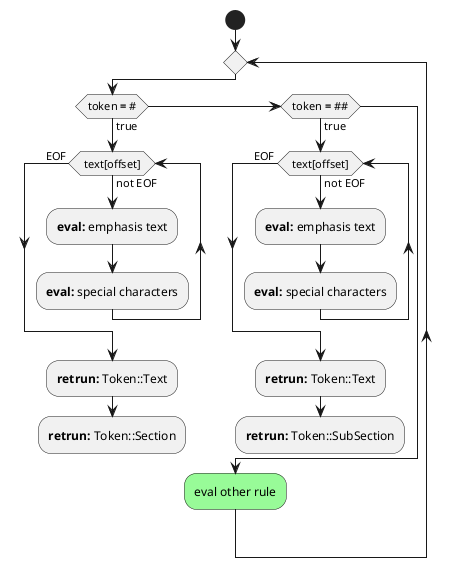 @startuml
    !procedure $text_loop($arg1, $arg2)
        while ( text[offset] ) is (not EOF)
            :**eval:** emphasis text;
            :**eval:** special characters;
        endwhile ( EOF )
            :**retrun:** $arg1;
            :**retrun:** $arg2;
            kill
    !endprocedure

    start
    repeat
        if (token **=** #) then (true)
            $text_loop("Token::Text", "Token::Section")
        elseif (token **=** ##) then (true)
            $text_loop("Token::Text", "Token::SubSection")
        endif
            #palegreen:eval other rule;
@enduml